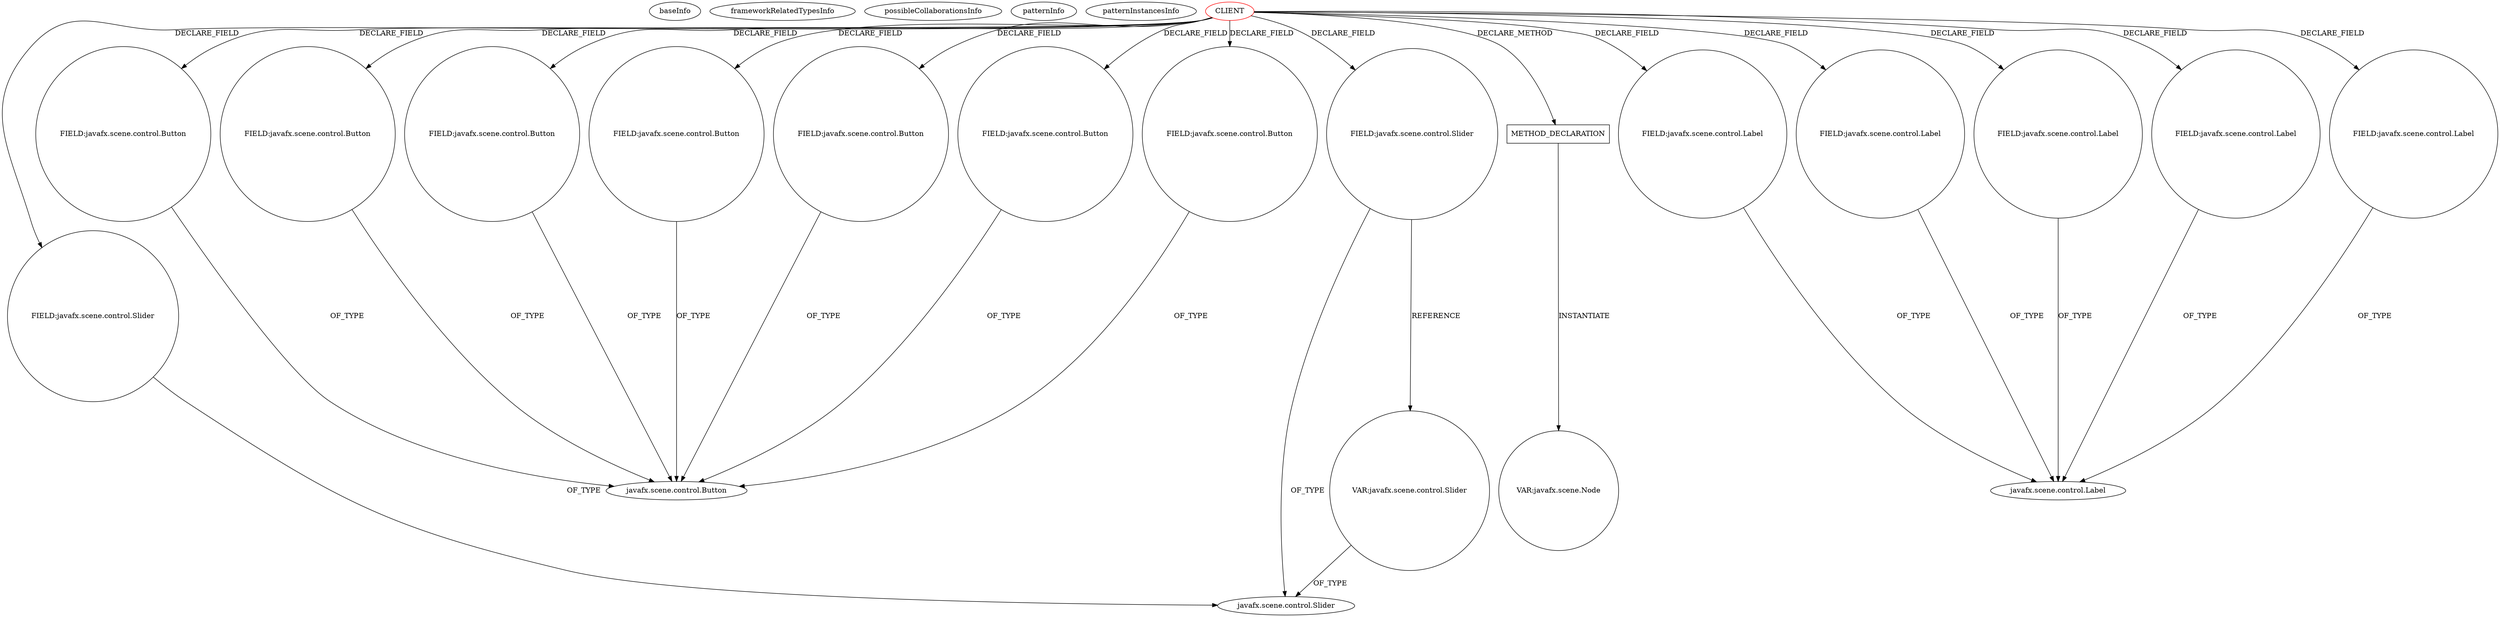 digraph {
baseInfo[graphId=1199,category="pattern",isAnonymous=false,possibleRelation=false]
frameworkRelatedTypesInfo[]
possibleCollaborationsInfo[]
patternInfo[frequency=2.0,patternRootClient=0]
patternInstancesInfo[0="candybibby-Snake~/candybibby-Snake/Snake-master/src/graphicsJavaFX/Controller.java~Controller~2239",1="if12b051-SWP_Paint~/if12b051-SWP_Paint/SWP_Paint-master/SWP_Paint/src/gui/MainController.java~MainController~3089"]
37[label="javafx.scene.control.Slider",vertexType="FRAMEWORK_CLASS_TYPE",isFrameworkType=false]
42[label="FIELD:javafx.scene.control.Slider",vertexType="FIELD_DECLARATION",isFrameworkType=false,shape=circle]
0[label="CLIENT",vertexType="ROOT_CLIENT_CLASS_DECLARATION",isFrameworkType=false,color=red]
12[label="FIELD:javafx.scene.control.Button",vertexType="FIELD_DECLARATION",isFrameworkType=false,shape=circle]
8[label="FIELD:javafx.scene.control.Button",vertexType="FIELD_DECLARATION",isFrameworkType=false,shape=circle]
10[label="FIELD:javafx.scene.control.Button",vertexType="FIELD_DECLARATION",isFrameworkType=false,shape=circle]
14[label="FIELD:javafx.scene.control.Button",vertexType="FIELD_DECLARATION",isFrameworkType=false,shape=circle]
2[label="FIELD:javafx.scene.control.Button",vertexType="FIELD_DECLARATION",isFrameworkType=false,shape=circle]
6[label="FIELD:javafx.scene.control.Button",vertexType="FIELD_DECLARATION",isFrameworkType=false,shape=circle]
4[label="FIELD:javafx.scene.control.Button",vertexType="FIELD_DECLARATION",isFrameworkType=false,shape=circle]
53[label="VAR:javafx.scene.control.Slider",vertexType="VARIABLE_EXPRESION",isFrameworkType=false,shape=circle]
40[label="FIELD:javafx.scene.control.Slider",vertexType="FIELD_DECLARATION",isFrameworkType=false,shape=circle]
141[label="METHOD_DECLARATION",vertexType="CLIENT_METHOD_DECLARATION",isFrameworkType=false,shape=box]
26[label="FIELD:javafx.scene.control.Label",vertexType="FIELD_DECLARATION",isFrameworkType=false,shape=circle]
21[label="javafx.scene.control.Label",vertexType="FRAMEWORK_CLASS_TYPE",isFrameworkType=false]
24[label="FIELD:javafx.scene.control.Label",vertexType="FIELD_DECLARATION",isFrameworkType=false,shape=circle]
22[label="FIELD:javafx.scene.control.Label",vertexType="FIELD_DECLARATION",isFrameworkType=false,shape=circle]
20[label="FIELD:javafx.scene.control.Label",vertexType="FIELD_DECLARATION",isFrameworkType=false,shape=circle]
28[label="FIELD:javafx.scene.control.Label",vertexType="FIELD_DECLARATION",isFrameworkType=false,shape=circle]
3[label="javafx.scene.control.Button",vertexType="FRAMEWORK_CLASS_TYPE",isFrameworkType=false]
198[label="VAR:javafx.scene.Node",vertexType="VARIABLE_EXPRESION",isFrameworkType=false,shape=circle]
0->6[label="DECLARE_FIELD"]
0->4[label="DECLARE_FIELD"]
0->12[label="DECLARE_FIELD"]
0->141[label="DECLARE_METHOD"]
20->21[label="OF_TYPE"]
0->40[label="DECLARE_FIELD"]
0->8[label="DECLARE_FIELD"]
28->21[label="OF_TYPE"]
8->3[label="OF_TYPE"]
26->21[label="OF_TYPE"]
24->21[label="OF_TYPE"]
0->42[label="DECLARE_FIELD"]
40->37[label="OF_TYPE"]
0->10[label="DECLARE_FIELD"]
12->3[label="OF_TYPE"]
0->2[label="DECLARE_FIELD"]
0->24[label="DECLARE_FIELD"]
0->14[label="DECLARE_FIELD"]
0->28[label="DECLARE_FIELD"]
2->3[label="OF_TYPE"]
14->3[label="OF_TYPE"]
0->20[label="DECLARE_FIELD"]
22->21[label="OF_TYPE"]
0->26[label="DECLARE_FIELD"]
6->3[label="OF_TYPE"]
141->198[label="INSTANTIATE"]
42->37[label="OF_TYPE"]
53->37[label="OF_TYPE"]
40->53[label="REFERENCE"]
4->3[label="OF_TYPE"]
10->3[label="OF_TYPE"]
0->22[label="DECLARE_FIELD"]
}
